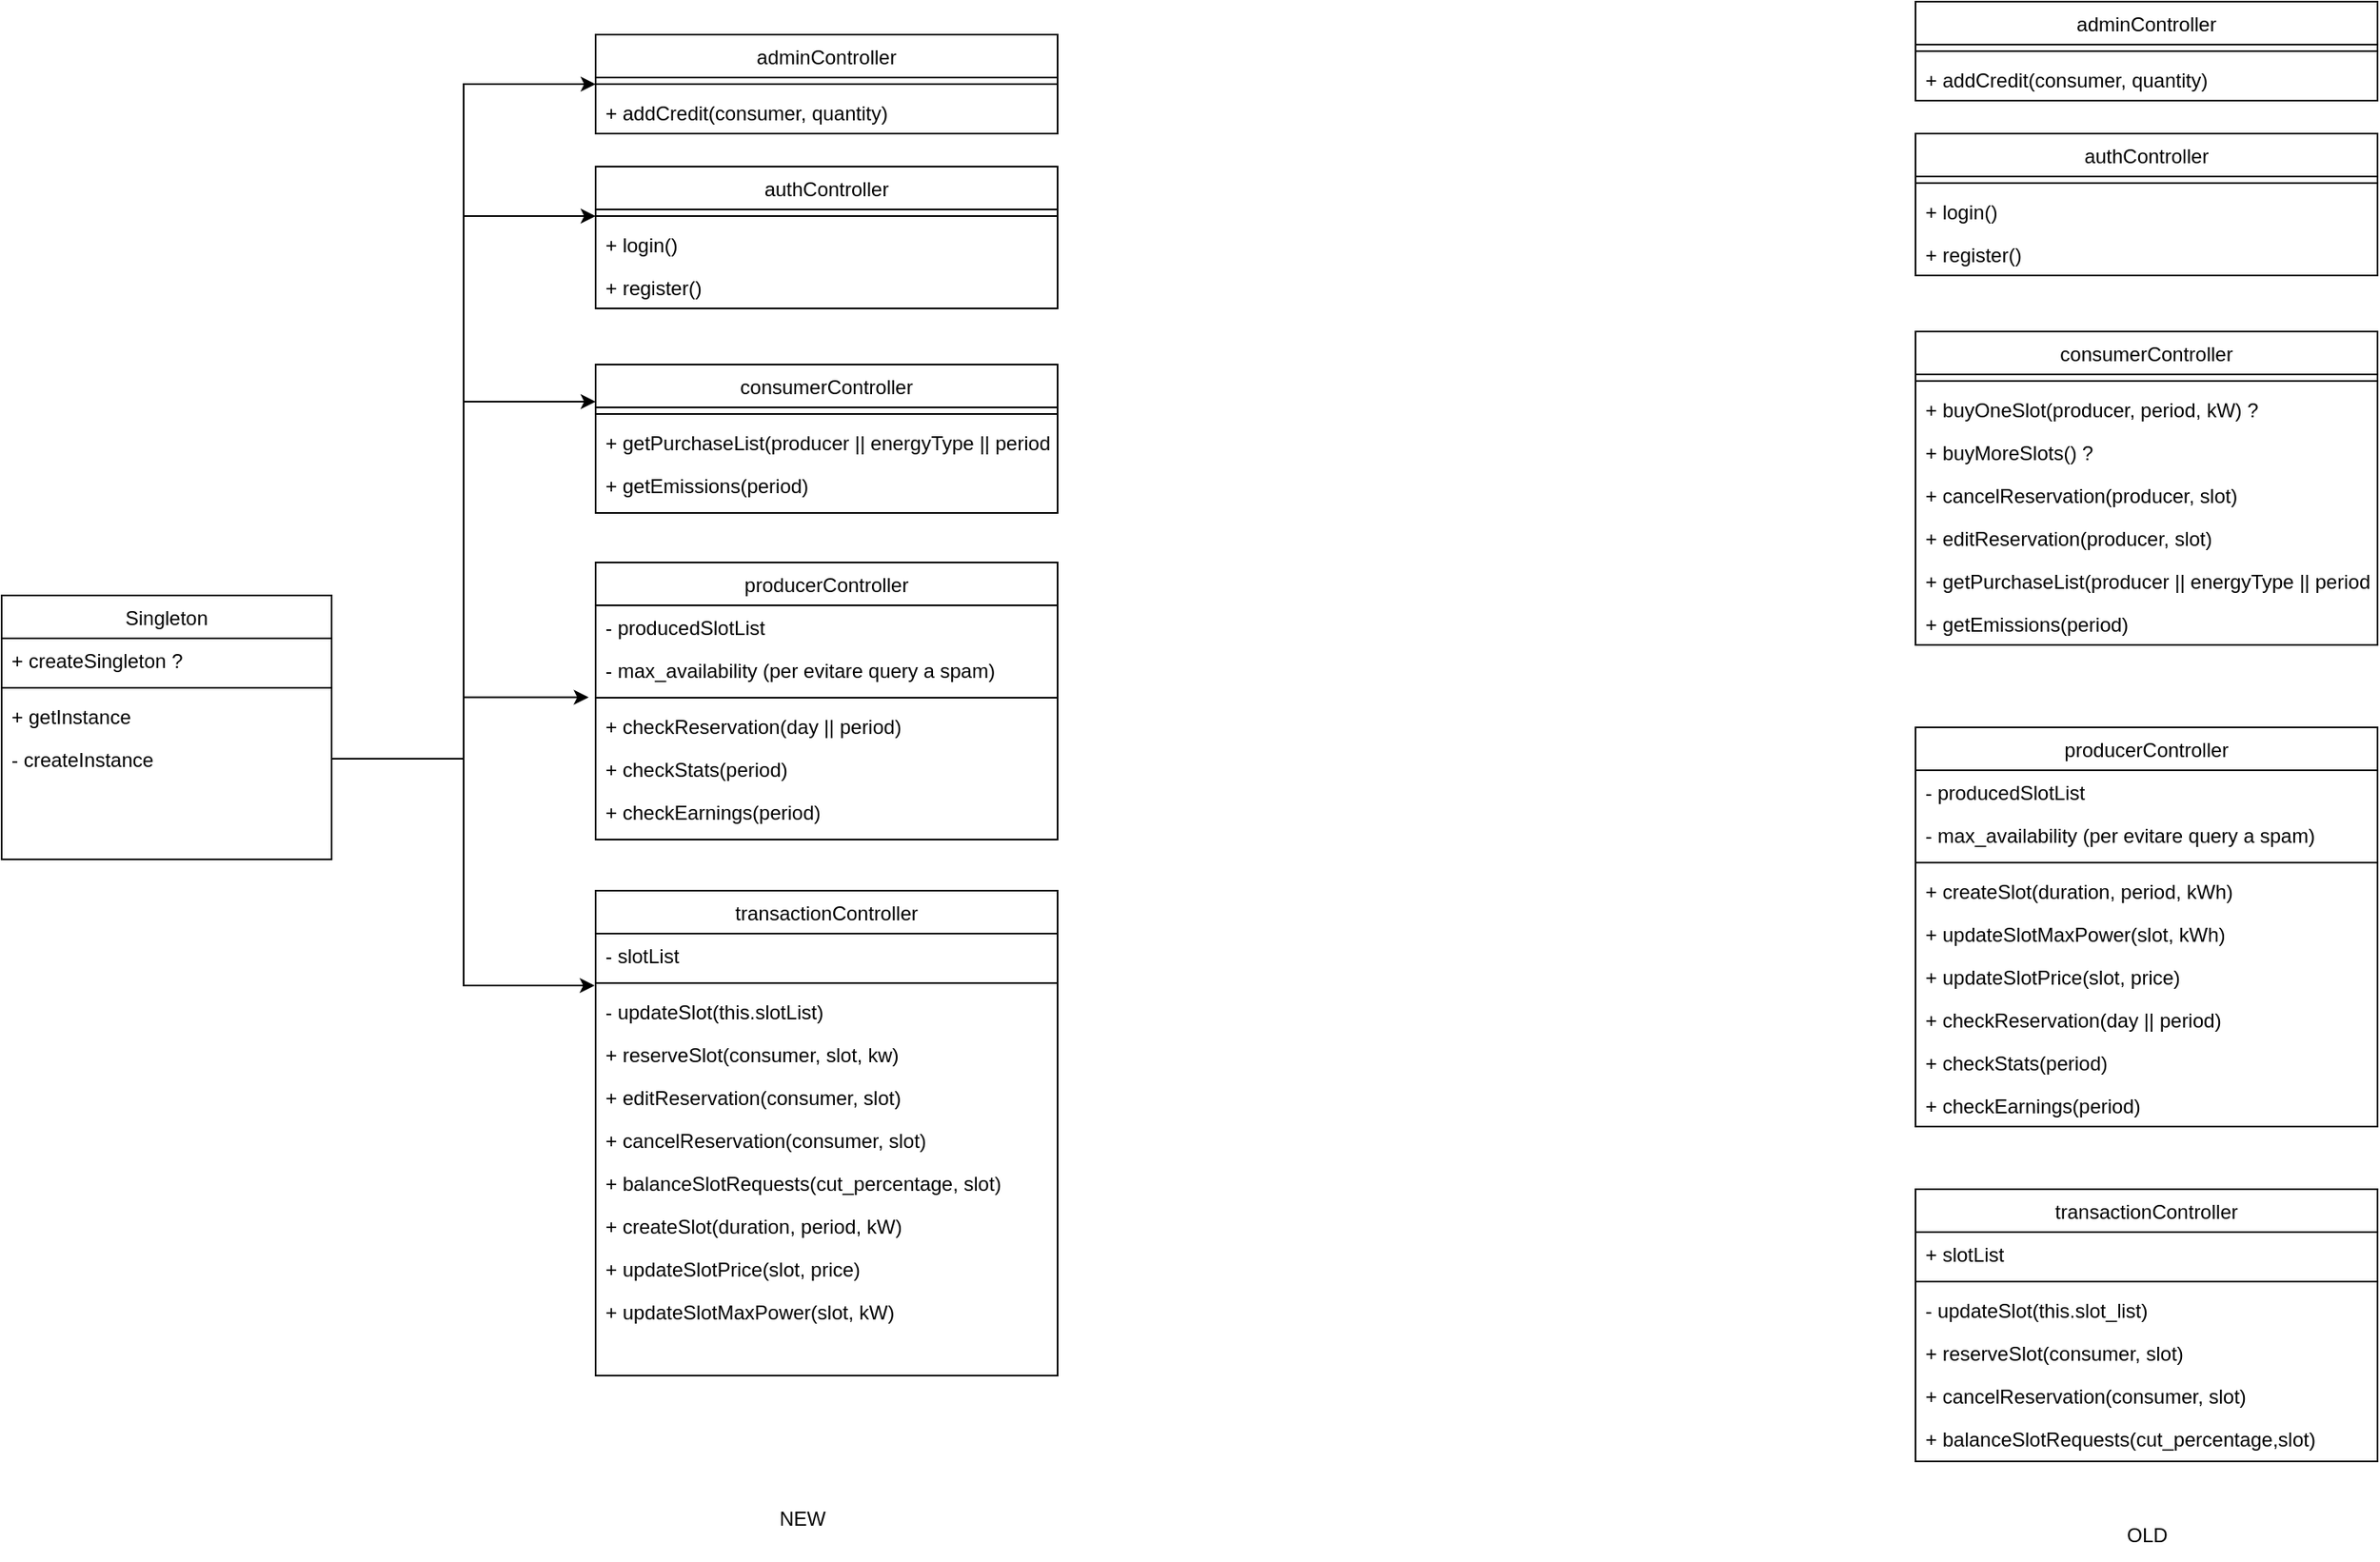 <mxfile version="20.0.4" type="github">
  <diagram id="C5RBs43oDa-KdzZeNtuy" name="Page-1">
    <mxGraphModel dx="2374" dy="1149" grid="1" gridSize="10" guides="1" tooltips="1" connect="1" arrows="1" fold="1" page="1" pageScale="1" pageWidth="827" pageHeight="1169" math="0" shadow="0">
      <root>
        <mxCell id="WIyWlLk6GJQsqaUBKTNV-0" />
        <mxCell id="WIyWlLk6GJQsqaUBKTNV-1" parent="WIyWlLk6GJQsqaUBKTNV-0" />
        <mxCell id="Fg395Hf49NnWrPqVoGqD-0" value="Singleton" style="swimlane;fontStyle=0;align=center;verticalAlign=top;childLayout=stackLayout;horizontal=1;startSize=26;horizontalStack=0;resizeParent=1;resizeLast=0;collapsible=1;marginBottom=0;rounded=0;shadow=0;strokeWidth=1;" vertex="1" parent="WIyWlLk6GJQsqaUBKTNV-1">
          <mxGeometry x="40" y="380" width="200" height="160" as="geometry">
            <mxRectangle x="130" y="380" width="160" height="26" as="alternateBounds" />
          </mxGeometry>
        </mxCell>
        <mxCell id="Fg395Hf49NnWrPqVoGqD-2" value="+ createSingleton ?" style="text;align=left;verticalAlign=top;spacingLeft=4;spacingRight=4;overflow=hidden;rotatable=0;points=[[0,0.5],[1,0.5]];portConstraint=eastwest;rounded=0;shadow=0;html=0;" vertex="1" parent="Fg395Hf49NnWrPqVoGqD-0">
          <mxGeometry y="26" width="200" height="26" as="geometry" />
        </mxCell>
        <mxCell id="Fg395Hf49NnWrPqVoGqD-3" value="" style="line;html=1;strokeWidth=1;align=left;verticalAlign=middle;spacingTop=-1;spacingLeft=3;spacingRight=3;rotatable=0;labelPosition=right;points=[];portConstraint=eastwest;" vertex="1" parent="Fg395Hf49NnWrPqVoGqD-0">
          <mxGeometry y="52" width="200" height="8" as="geometry" />
        </mxCell>
        <mxCell id="Fg395Hf49NnWrPqVoGqD-5" value="+ getInstance" style="text;align=left;verticalAlign=top;spacingLeft=4;spacingRight=4;overflow=hidden;rotatable=0;points=[[0,0.5],[1,0.5]];portConstraint=eastwest;" vertex="1" parent="Fg395Hf49NnWrPqVoGqD-0">
          <mxGeometry y="60" width="200" height="26" as="geometry" />
        </mxCell>
        <mxCell id="Fg395Hf49NnWrPqVoGqD-41" value="- createInstance" style="text;align=left;verticalAlign=top;spacingLeft=4;spacingRight=4;overflow=hidden;rotatable=0;points=[[0,0.5],[1,0.5]];portConstraint=eastwest;" vertex="1" parent="Fg395Hf49NnWrPqVoGqD-0">
          <mxGeometry y="86" width="200" height="26" as="geometry" />
        </mxCell>
        <mxCell id="Fg395Hf49NnWrPqVoGqD-6" value="authController" style="swimlane;fontStyle=0;align=center;verticalAlign=top;childLayout=stackLayout;horizontal=1;startSize=26;horizontalStack=0;resizeParent=1;resizeLast=0;collapsible=1;marginBottom=0;rounded=0;shadow=0;strokeWidth=1;" vertex="1" parent="WIyWlLk6GJQsqaUBKTNV-1">
          <mxGeometry x="1200" y="100" width="280" height="86" as="geometry">
            <mxRectangle x="130" y="380" width="160" height="26" as="alternateBounds" />
          </mxGeometry>
        </mxCell>
        <mxCell id="Fg395Hf49NnWrPqVoGqD-9" value="" style="line;html=1;strokeWidth=1;align=left;verticalAlign=middle;spacingTop=-1;spacingLeft=3;spacingRight=3;rotatable=0;labelPosition=right;points=[];portConstraint=eastwest;" vertex="1" parent="Fg395Hf49NnWrPqVoGqD-6">
          <mxGeometry y="26" width="280" height="8" as="geometry" />
        </mxCell>
        <mxCell id="Fg395Hf49NnWrPqVoGqD-11" value="+ login()" style="text;align=left;verticalAlign=top;spacingLeft=4;spacingRight=4;overflow=hidden;rotatable=0;points=[[0,0.5],[1,0.5]];portConstraint=eastwest;" vertex="1" parent="Fg395Hf49NnWrPqVoGqD-6">
          <mxGeometry y="34" width="280" height="26" as="geometry" />
        </mxCell>
        <mxCell id="Fg395Hf49NnWrPqVoGqD-42" value="+ register()" style="text;align=left;verticalAlign=top;spacingLeft=4;spacingRight=4;overflow=hidden;rotatable=0;points=[[0,0.5],[1,0.5]];portConstraint=eastwest;" vertex="1" parent="Fg395Hf49NnWrPqVoGqD-6">
          <mxGeometry y="60" width="280" height="26" as="geometry" />
        </mxCell>
        <mxCell id="Fg395Hf49NnWrPqVoGqD-12" value="adminController" style="swimlane;fontStyle=0;align=center;verticalAlign=top;childLayout=stackLayout;horizontal=1;startSize=26;horizontalStack=0;resizeParent=1;resizeLast=0;collapsible=1;marginBottom=0;rounded=0;shadow=0;strokeWidth=1;" vertex="1" parent="WIyWlLk6GJQsqaUBKTNV-1">
          <mxGeometry x="1200" y="20" width="280" height="60" as="geometry">
            <mxRectangle x="130" y="380" width="160" height="26" as="alternateBounds" />
          </mxGeometry>
        </mxCell>
        <mxCell id="Fg395Hf49NnWrPqVoGqD-15" value="" style="line;html=1;strokeWidth=1;align=left;verticalAlign=middle;spacingTop=-1;spacingLeft=3;spacingRight=3;rotatable=0;labelPosition=right;points=[];portConstraint=eastwest;" vertex="1" parent="Fg395Hf49NnWrPqVoGqD-12">
          <mxGeometry y="26" width="280" height="8" as="geometry" />
        </mxCell>
        <mxCell id="Fg395Hf49NnWrPqVoGqD-17" value="+ addCredit(consumer, quantity)" style="text;align=left;verticalAlign=top;spacingLeft=4;spacingRight=4;overflow=hidden;rotatable=0;points=[[0,0.5],[1,0.5]];portConstraint=eastwest;" vertex="1" parent="Fg395Hf49NnWrPqVoGqD-12">
          <mxGeometry y="34" width="280" height="26" as="geometry" />
        </mxCell>
        <mxCell id="Fg395Hf49NnWrPqVoGqD-18" value="consumerController" style="swimlane;fontStyle=0;align=center;verticalAlign=top;childLayout=stackLayout;horizontal=1;startSize=26;horizontalStack=0;resizeParent=1;resizeLast=0;collapsible=1;marginBottom=0;rounded=0;shadow=0;strokeWidth=1;" vertex="1" parent="WIyWlLk6GJQsqaUBKTNV-1">
          <mxGeometry x="1200" y="220" width="280" height="190" as="geometry">
            <mxRectangle x="130" y="380" width="160" height="26" as="alternateBounds" />
          </mxGeometry>
        </mxCell>
        <mxCell id="Fg395Hf49NnWrPqVoGqD-21" value="" style="line;html=1;strokeWidth=1;align=left;verticalAlign=middle;spacingTop=-1;spacingLeft=3;spacingRight=3;rotatable=0;labelPosition=right;points=[];portConstraint=eastwest;" vertex="1" parent="Fg395Hf49NnWrPqVoGqD-18">
          <mxGeometry y="26" width="280" height="8" as="geometry" />
        </mxCell>
        <mxCell id="Fg395Hf49NnWrPqVoGqD-53" value="+ buyOneSlot(producer, period, kW) ?" style="text;align=left;verticalAlign=top;spacingLeft=4;spacingRight=4;overflow=hidden;rotatable=0;points=[[0,0.5],[1,0.5]];portConstraint=eastwest;" vertex="1" parent="Fg395Hf49NnWrPqVoGqD-18">
          <mxGeometry y="34" width="280" height="26" as="geometry" />
        </mxCell>
        <mxCell id="Fg395Hf49NnWrPqVoGqD-54" value="+ buyMoreSlots() ?" style="text;align=left;verticalAlign=top;spacingLeft=4;spacingRight=4;overflow=hidden;rotatable=0;points=[[0,0.5],[1,0.5]];portConstraint=eastwest;" vertex="1" parent="Fg395Hf49NnWrPqVoGqD-18">
          <mxGeometry y="60" width="280" height="26" as="geometry" />
        </mxCell>
        <mxCell id="Fg395Hf49NnWrPqVoGqD-55" value="+ cancelReservation(producer, slot)" style="text;align=left;verticalAlign=top;spacingLeft=4;spacingRight=4;overflow=hidden;rotatable=0;points=[[0,0.5],[1,0.5]];portConstraint=eastwest;" vertex="1" parent="Fg395Hf49NnWrPqVoGqD-18">
          <mxGeometry y="86" width="280" height="26" as="geometry" />
        </mxCell>
        <mxCell id="Fg395Hf49NnWrPqVoGqD-68" value="+ editReservation(producer, slot)" style="text;align=left;verticalAlign=top;spacingLeft=4;spacingRight=4;overflow=hidden;rotatable=0;points=[[0,0.5],[1,0.5]];portConstraint=eastwest;" vertex="1" parent="Fg395Hf49NnWrPqVoGqD-18">
          <mxGeometry y="112" width="280" height="26" as="geometry" />
        </mxCell>
        <mxCell id="Fg395Hf49NnWrPqVoGqD-72" value="+ getPurchaseList(producer || energyType || period)" style="text;align=left;verticalAlign=top;spacingLeft=4;spacingRight=4;overflow=hidden;rotatable=0;points=[[0,0.5],[1,0.5]];portConstraint=eastwest;" vertex="1" parent="Fg395Hf49NnWrPqVoGqD-18">
          <mxGeometry y="138" width="280" height="26" as="geometry" />
        </mxCell>
        <mxCell id="Fg395Hf49NnWrPqVoGqD-73" value="+ getEmissions(period)" style="text;align=left;verticalAlign=top;spacingLeft=4;spacingRight=4;overflow=hidden;rotatable=0;points=[[0,0.5],[1,0.5]];portConstraint=eastwest;" vertex="1" parent="Fg395Hf49NnWrPqVoGqD-18">
          <mxGeometry y="164" width="280" height="26" as="geometry" />
        </mxCell>
        <mxCell id="Fg395Hf49NnWrPqVoGqD-30" value="transactionController" style="swimlane;fontStyle=0;align=center;verticalAlign=top;childLayout=stackLayout;horizontal=1;startSize=26;horizontalStack=0;resizeParent=1;resizeLast=0;collapsible=1;marginBottom=0;rounded=0;shadow=0;strokeWidth=1;" vertex="1" parent="WIyWlLk6GJQsqaUBKTNV-1">
          <mxGeometry x="1200" y="740" width="280" height="165" as="geometry">
            <mxRectangle x="130" y="380" width="160" height="26" as="alternateBounds" />
          </mxGeometry>
        </mxCell>
        <mxCell id="Fg395Hf49NnWrPqVoGqD-57" value="+ slotList" style="text;align=left;verticalAlign=top;spacingLeft=4;spacingRight=4;overflow=hidden;rotatable=0;points=[[0,0.5],[1,0.5]];portConstraint=eastwest;" vertex="1" parent="Fg395Hf49NnWrPqVoGqD-30">
          <mxGeometry y="26" width="280" height="26" as="geometry" />
        </mxCell>
        <mxCell id="Fg395Hf49NnWrPqVoGqD-33" value="" style="line;html=1;strokeWidth=1;align=left;verticalAlign=middle;spacingTop=-1;spacingLeft=3;spacingRight=3;rotatable=0;labelPosition=right;points=[];portConstraint=eastwest;" vertex="1" parent="Fg395Hf49NnWrPqVoGqD-30">
          <mxGeometry y="52" width="280" height="8" as="geometry" />
        </mxCell>
        <mxCell id="Fg395Hf49NnWrPqVoGqD-58" value="- updateSlot(this.slot_list)" style="text;align=left;verticalAlign=top;spacingLeft=4;spacingRight=4;overflow=hidden;rotatable=0;points=[[0,0.5],[1,0.5]];portConstraint=eastwest;" vertex="1" parent="Fg395Hf49NnWrPqVoGqD-30">
          <mxGeometry y="60" width="280" height="26" as="geometry" />
        </mxCell>
        <mxCell id="Fg395Hf49NnWrPqVoGqD-35" value="+ reserveSlot(consumer, slot)" style="text;align=left;verticalAlign=top;spacingLeft=4;spacingRight=4;overflow=hidden;rotatable=0;points=[[0,0.5],[1,0.5]];portConstraint=eastwest;" vertex="1" parent="Fg395Hf49NnWrPqVoGqD-30">
          <mxGeometry y="86" width="280" height="26" as="geometry" />
        </mxCell>
        <mxCell id="Fg395Hf49NnWrPqVoGqD-59" value="+ cancelReservation(consumer, slot)" style="text;align=left;verticalAlign=top;spacingLeft=4;spacingRight=4;overflow=hidden;rotatable=0;points=[[0,0.5],[1,0.5]];portConstraint=eastwest;" vertex="1" parent="Fg395Hf49NnWrPqVoGqD-30">
          <mxGeometry y="112" width="280" height="26" as="geometry" />
        </mxCell>
        <mxCell id="Fg395Hf49NnWrPqVoGqD-60" value="+ balanceSlotRequests(cut_percentage,slot)" style="text;align=left;verticalAlign=top;spacingLeft=4;spacingRight=4;overflow=hidden;rotatable=0;points=[[0,0.5],[1,0.5]];portConstraint=eastwest;" vertex="1" parent="Fg395Hf49NnWrPqVoGqD-30">
          <mxGeometry y="138" width="280" height="26" as="geometry" />
        </mxCell>
        <mxCell id="Fg395Hf49NnWrPqVoGqD-46" value="producerController" style="swimlane;fontStyle=0;align=center;verticalAlign=top;childLayout=stackLayout;horizontal=1;startSize=26;horizontalStack=0;resizeParent=1;resizeLast=0;collapsible=1;marginBottom=0;rounded=0;shadow=0;strokeWidth=1;" vertex="1" parent="WIyWlLk6GJQsqaUBKTNV-1">
          <mxGeometry x="1200" y="460" width="280" height="242" as="geometry">
            <mxRectangle x="130" y="380" width="160" height="26" as="alternateBounds" />
          </mxGeometry>
        </mxCell>
        <mxCell id="Fg395Hf49NnWrPqVoGqD-47" value="- producedSlotList" style="text;align=left;verticalAlign=top;spacingLeft=4;spacingRight=4;overflow=hidden;rotatable=0;points=[[0,0.5],[1,0.5]];portConstraint=eastwest;rounded=0;shadow=0;html=0;" vertex="1" parent="Fg395Hf49NnWrPqVoGqD-46">
          <mxGeometry y="26" width="280" height="26" as="geometry" />
        </mxCell>
        <mxCell id="Fg395Hf49NnWrPqVoGqD-52" value="- max_availability (per evitare query a spam)" style="text;align=left;verticalAlign=top;spacingLeft=4;spacingRight=4;overflow=hidden;rotatable=0;points=[[0,0.5],[1,0.5]];portConstraint=eastwest;rounded=0;shadow=0;html=0;" vertex="1" parent="Fg395Hf49NnWrPqVoGqD-46">
          <mxGeometry y="52" width="280" height="26" as="geometry" />
        </mxCell>
        <mxCell id="Fg395Hf49NnWrPqVoGqD-48" value="" style="line;html=1;strokeWidth=1;align=left;verticalAlign=middle;spacingTop=-1;spacingLeft=3;spacingRight=3;rotatable=0;labelPosition=right;points=[];portConstraint=eastwest;" vertex="1" parent="Fg395Hf49NnWrPqVoGqD-46">
          <mxGeometry y="78" width="280" height="8" as="geometry" />
        </mxCell>
        <mxCell id="Fg395Hf49NnWrPqVoGqD-49" value="+ createSlot(duration, period, kWh)" style="text;align=left;verticalAlign=top;spacingLeft=4;spacingRight=4;overflow=hidden;rotatable=0;points=[[0,0.5],[1,0.5]];portConstraint=eastwest;" vertex="1" parent="Fg395Hf49NnWrPqVoGqD-46">
          <mxGeometry y="86" width="280" height="26" as="geometry" />
        </mxCell>
        <mxCell id="Fg395Hf49NnWrPqVoGqD-65" value="+ updateSlotMaxPower(slot, kWh)" style="text;align=left;verticalAlign=top;spacingLeft=4;spacingRight=4;overflow=hidden;rotatable=0;points=[[0,0.5],[1,0.5]];portConstraint=eastwest;" vertex="1" parent="Fg395Hf49NnWrPqVoGqD-46">
          <mxGeometry y="112" width="280" height="26" as="geometry" />
        </mxCell>
        <mxCell id="Fg395Hf49NnWrPqVoGqD-64" value="+ updateSlotPrice(slot, price)" style="text;align=left;verticalAlign=top;spacingLeft=4;spacingRight=4;overflow=hidden;rotatable=0;points=[[0,0.5],[1,0.5]];portConstraint=eastwest;" vertex="1" parent="Fg395Hf49NnWrPqVoGqD-46">
          <mxGeometry y="138" width="280" height="26" as="geometry" />
        </mxCell>
        <mxCell id="Fg395Hf49NnWrPqVoGqD-70" value="+ checkReservation(day || period)" style="text;align=left;verticalAlign=top;spacingLeft=4;spacingRight=4;overflow=hidden;rotatable=0;points=[[0,0.5],[1,0.5]];portConstraint=eastwest;" vertex="1" parent="Fg395Hf49NnWrPqVoGqD-46">
          <mxGeometry y="164" width="280" height="26" as="geometry" />
        </mxCell>
        <mxCell id="Fg395Hf49NnWrPqVoGqD-75" value="+ checkStats(period)" style="text;align=left;verticalAlign=top;spacingLeft=4;spacingRight=4;overflow=hidden;rotatable=0;points=[[0,0.5],[1,0.5]];portConstraint=eastwest;" vertex="1" parent="Fg395Hf49NnWrPqVoGqD-46">
          <mxGeometry y="190" width="280" height="26" as="geometry" />
        </mxCell>
        <mxCell id="Fg395Hf49NnWrPqVoGqD-74" value="+ checkEarnings(period)" style="text;align=left;verticalAlign=top;spacingLeft=4;spacingRight=4;overflow=hidden;rotatable=0;points=[[0,0.5],[1,0.5]];portConstraint=eastwest;" vertex="1" parent="Fg395Hf49NnWrPqVoGqD-46">
          <mxGeometry y="216" width="280" height="26" as="geometry" />
        </mxCell>
        <mxCell id="Fg395Hf49NnWrPqVoGqD-81" value="authController" style="swimlane;fontStyle=0;align=center;verticalAlign=top;childLayout=stackLayout;horizontal=1;startSize=26;horizontalStack=0;resizeParent=1;resizeLast=0;collapsible=1;marginBottom=0;rounded=0;shadow=0;strokeWidth=1;" vertex="1" parent="WIyWlLk6GJQsqaUBKTNV-1">
          <mxGeometry x="400" y="120" width="280" height="86" as="geometry">
            <mxRectangle x="130" y="380" width="160" height="26" as="alternateBounds" />
          </mxGeometry>
        </mxCell>
        <mxCell id="Fg395Hf49NnWrPqVoGqD-82" value="" style="line;html=1;strokeWidth=1;align=left;verticalAlign=middle;spacingTop=-1;spacingLeft=3;spacingRight=3;rotatable=0;labelPosition=right;points=[];portConstraint=eastwest;" vertex="1" parent="Fg395Hf49NnWrPqVoGqD-81">
          <mxGeometry y="26" width="280" height="8" as="geometry" />
        </mxCell>
        <mxCell id="Fg395Hf49NnWrPqVoGqD-83" value="+ login()" style="text;align=left;verticalAlign=top;spacingLeft=4;spacingRight=4;overflow=hidden;rotatable=0;points=[[0,0.5],[1,0.5]];portConstraint=eastwest;" vertex="1" parent="Fg395Hf49NnWrPqVoGqD-81">
          <mxGeometry y="34" width="280" height="26" as="geometry" />
        </mxCell>
        <mxCell id="Fg395Hf49NnWrPqVoGqD-84" value="+ register()" style="text;align=left;verticalAlign=top;spacingLeft=4;spacingRight=4;overflow=hidden;rotatable=0;points=[[0,0.5],[1,0.5]];portConstraint=eastwest;" vertex="1" parent="Fg395Hf49NnWrPqVoGqD-81">
          <mxGeometry y="60" width="280" height="26" as="geometry" />
        </mxCell>
        <mxCell id="Fg395Hf49NnWrPqVoGqD-85" value="adminController" style="swimlane;fontStyle=0;align=center;verticalAlign=top;childLayout=stackLayout;horizontal=1;startSize=26;horizontalStack=0;resizeParent=1;resizeLast=0;collapsible=1;marginBottom=0;rounded=0;shadow=0;strokeWidth=1;" vertex="1" parent="WIyWlLk6GJQsqaUBKTNV-1">
          <mxGeometry x="400" y="40" width="280" height="60" as="geometry">
            <mxRectangle x="130" y="380" width="160" height="26" as="alternateBounds" />
          </mxGeometry>
        </mxCell>
        <mxCell id="Fg395Hf49NnWrPqVoGqD-86" value="" style="line;html=1;strokeWidth=1;align=left;verticalAlign=middle;spacingTop=-1;spacingLeft=3;spacingRight=3;rotatable=0;labelPosition=right;points=[];portConstraint=eastwest;" vertex="1" parent="Fg395Hf49NnWrPqVoGqD-85">
          <mxGeometry y="26" width="280" height="8" as="geometry" />
        </mxCell>
        <mxCell id="Fg395Hf49NnWrPqVoGqD-87" value="+ addCredit(consumer, quantity)" style="text;align=left;verticalAlign=top;spacingLeft=4;spacingRight=4;overflow=hidden;rotatable=0;points=[[0,0.5],[1,0.5]];portConstraint=eastwest;" vertex="1" parent="Fg395Hf49NnWrPqVoGqD-85">
          <mxGeometry y="34" width="280" height="26" as="geometry" />
        </mxCell>
        <mxCell id="Fg395Hf49NnWrPqVoGqD-88" value="consumerController" style="swimlane;fontStyle=0;align=center;verticalAlign=top;childLayout=stackLayout;horizontal=1;startSize=26;horizontalStack=0;resizeParent=1;resizeLast=0;collapsible=1;marginBottom=0;rounded=0;shadow=0;strokeWidth=1;" vertex="1" parent="WIyWlLk6GJQsqaUBKTNV-1">
          <mxGeometry x="400" y="240" width="280" height="90" as="geometry">
            <mxRectangle x="130" y="380" width="160" height="26" as="alternateBounds" />
          </mxGeometry>
        </mxCell>
        <mxCell id="Fg395Hf49NnWrPqVoGqD-89" value="" style="line;html=1;strokeWidth=1;align=left;verticalAlign=middle;spacingTop=-1;spacingLeft=3;spacingRight=3;rotatable=0;labelPosition=right;points=[];portConstraint=eastwest;" vertex="1" parent="Fg395Hf49NnWrPqVoGqD-88">
          <mxGeometry y="26" width="280" height="8" as="geometry" />
        </mxCell>
        <mxCell id="Fg395Hf49NnWrPqVoGqD-94" value="+ getPurchaseList(producer || energyType || period)" style="text;align=left;verticalAlign=top;spacingLeft=4;spacingRight=4;overflow=hidden;rotatable=0;points=[[0,0.5],[1,0.5]];portConstraint=eastwest;" vertex="1" parent="Fg395Hf49NnWrPqVoGqD-88">
          <mxGeometry y="34" width="280" height="26" as="geometry" />
        </mxCell>
        <mxCell id="Fg395Hf49NnWrPqVoGqD-95" value="+ getEmissions(period)" style="text;align=left;verticalAlign=top;spacingLeft=4;spacingRight=4;overflow=hidden;rotatable=0;points=[[0,0.5],[1,0.5]];portConstraint=eastwest;" vertex="1" parent="Fg395Hf49NnWrPqVoGqD-88">
          <mxGeometry y="60" width="280" height="26" as="geometry" />
        </mxCell>
        <mxCell id="Fg395Hf49NnWrPqVoGqD-96" value="transactionController" style="swimlane;fontStyle=0;align=center;verticalAlign=top;childLayout=stackLayout;horizontal=1;startSize=26;horizontalStack=0;resizeParent=1;resizeLast=0;collapsible=1;marginBottom=0;rounded=0;shadow=0;strokeWidth=1;" vertex="1" parent="WIyWlLk6GJQsqaUBKTNV-1">
          <mxGeometry x="400" y="559" width="280" height="294" as="geometry">
            <mxRectangle x="130" y="380" width="160" height="26" as="alternateBounds" />
          </mxGeometry>
        </mxCell>
        <mxCell id="Fg395Hf49NnWrPqVoGqD-97" value="- slotList" style="text;align=left;verticalAlign=top;spacingLeft=4;spacingRight=4;overflow=hidden;rotatable=0;points=[[0,0.5],[1,0.5]];portConstraint=eastwest;" vertex="1" parent="Fg395Hf49NnWrPqVoGqD-96">
          <mxGeometry y="26" width="280" height="26" as="geometry" />
        </mxCell>
        <mxCell id="Fg395Hf49NnWrPqVoGqD-98" value="" style="line;html=1;strokeWidth=1;align=left;verticalAlign=middle;spacingTop=-1;spacingLeft=3;spacingRight=3;rotatable=0;labelPosition=right;points=[];portConstraint=eastwest;" vertex="1" parent="Fg395Hf49NnWrPqVoGqD-96">
          <mxGeometry y="52" width="280" height="8" as="geometry" />
        </mxCell>
        <mxCell id="Fg395Hf49NnWrPqVoGqD-99" value="- updateSlot(this.slotList)" style="text;align=left;verticalAlign=top;spacingLeft=4;spacingRight=4;overflow=hidden;rotatable=0;points=[[0,0.5],[1,0.5]];portConstraint=eastwest;" vertex="1" parent="Fg395Hf49NnWrPqVoGqD-96">
          <mxGeometry y="60" width="280" height="26" as="geometry" />
        </mxCell>
        <mxCell id="Fg395Hf49NnWrPqVoGqD-100" value="+ reserveSlot(consumer, slot, kw)" style="text;align=left;verticalAlign=top;spacingLeft=4;spacingRight=4;overflow=hidden;rotatable=0;points=[[0,0.5],[1,0.5]];portConstraint=eastwest;" vertex="1" parent="Fg395Hf49NnWrPqVoGqD-96">
          <mxGeometry y="86" width="280" height="26" as="geometry" />
        </mxCell>
        <mxCell id="Fg395Hf49NnWrPqVoGqD-93" value="+ editReservation(consumer, slot)" style="text;align=left;verticalAlign=top;spacingLeft=4;spacingRight=4;overflow=hidden;rotatable=0;points=[[0,0.5],[1,0.5]];portConstraint=eastwest;" vertex="1" parent="Fg395Hf49NnWrPqVoGqD-96">
          <mxGeometry y="112" width="280" height="26" as="geometry" />
        </mxCell>
        <mxCell id="Fg395Hf49NnWrPqVoGqD-92" value="+ cancelReservation(consumer, slot)" style="text;align=left;verticalAlign=top;spacingLeft=4;spacingRight=4;overflow=hidden;rotatable=0;points=[[0,0.5],[1,0.5]];portConstraint=eastwest;" vertex="1" parent="Fg395Hf49NnWrPqVoGqD-96">
          <mxGeometry y="138" width="280" height="26" as="geometry" />
        </mxCell>
        <mxCell id="Fg395Hf49NnWrPqVoGqD-102" value="+ balanceSlotRequests(cut_percentage, slot)" style="text;align=left;verticalAlign=top;spacingLeft=4;spacingRight=4;overflow=hidden;rotatable=0;points=[[0,0.5],[1,0.5]];portConstraint=eastwest;" vertex="1" parent="Fg395Hf49NnWrPqVoGqD-96">
          <mxGeometry y="164" width="280" height="26" as="geometry" />
        </mxCell>
        <mxCell id="Fg395Hf49NnWrPqVoGqD-107" value="+ createSlot(duration, period, kW)" style="text;align=left;verticalAlign=top;spacingLeft=4;spacingRight=4;overflow=hidden;rotatable=0;points=[[0,0.5],[1,0.5]];portConstraint=eastwest;" vertex="1" parent="Fg395Hf49NnWrPqVoGqD-96">
          <mxGeometry y="190" width="280" height="26" as="geometry" />
        </mxCell>
        <mxCell id="Fg395Hf49NnWrPqVoGqD-109" value="+ updateSlotPrice(slot, price)" style="text;align=left;verticalAlign=top;spacingLeft=4;spacingRight=4;overflow=hidden;rotatable=0;points=[[0,0.5],[1,0.5]];portConstraint=eastwest;" vertex="1" parent="Fg395Hf49NnWrPqVoGqD-96">
          <mxGeometry y="216" width="280" height="26" as="geometry" />
        </mxCell>
        <mxCell id="Fg395Hf49NnWrPqVoGqD-108" value="+ updateSlotMaxPower(slot, kW)" style="text;align=left;verticalAlign=top;spacingLeft=4;spacingRight=4;overflow=hidden;rotatable=0;points=[[0,0.5],[1,0.5]];portConstraint=eastwest;" vertex="1" parent="Fg395Hf49NnWrPqVoGqD-96">
          <mxGeometry y="242" width="280" height="26" as="geometry" />
        </mxCell>
        <mxCell id="Fg395Hf49NnWrPqVoGqD-103" value="producerController" style="swimlane;fontStyle=0;align=center;verticalAlign=top;childLayout=stackLayout;horizontal=1;startSize=26;horizontalStack=0;resizeParent=1;resizeLast=0;collapsible=1;marginBottom=0;rounded=0;shadow=0;strokeWidth=1;" vertex="1" parent="WIyWlLk6GJQsqaUBKTNV-1">
          <mxGeometry x="400" y="360" width="280" height="168" as="geometry">
            <mxRectangle x="130" y="380" width="160" height="26" as="alternateBounds" />
          </mxGeometry>
        </mxCell>
        <mxCell id="Fg395Hf49NnWrPqVoGqD-104" value="- producedSlotList" style="text;align=left;verticalAlign=top;spacingLeft=4;spacingRight=4;overflow=hidden;rotatable=0;points=[[0,0.5],[1,0.5]];portConstraint=eastwest;rounded=0;shadow=0;html=0;" vertex="1" parent="Fg395Hf49NnWrPqVoGqD-103">
          <mxGeometry y="26" width="280" height="26" as="geometry" />
        </mxCell>
        <mxCell id="Fg395Hf49NnWrPqVoGqD-105" value="- max_availability (per evitare query a spam)" style="text;align=left;verticalAlign=top;spacingLeft=4;spacingRight=4;overflow=hidden;rotatable=0;points=[[0,0.5],[1,0.5]];portConstraint=eastwest;rounded=0;shadow=0;html=0;" vertex="1" parent="Fg395Hf49NnWrPqVoGqD-103">
          <mxGeometry y="52" width="280" height="26" as="geometry" />
        </mxCell>
        <mxCell id="Fg395Hf49NnWrPqVoGqD-106" value="" style="line;html=1;strokeWidth=1;align=left;verticalAlign=middle;spacingTop=-1;spacingLeft=3;spacingRight=3;rotatable=0;labelPosition=right;points=[];portConstraint=eastwest;" vertex="1" parent="Fg395Hf49NnWrPqVoGqD-103">
          <mxGeometry y="78" width="280" height="8" as="geometry" />
        </mxCell>
        <mxCell id="Fg395Hf49NnWrPqVoGqD-110" value="+ checkReservation(day || period)" style="text;align=left;verticalAlign=top;spacingLeft=4;spacingRight=4;overflow=hidden;rotatable=0;points=[[0,0.5],[1,0.5]];portConstraint=eastwest;" vertex="1" parent="Fg395Hf49NnWrPqVoGqD-103">
          <mxGeometry y="86" width="280" height="26" as="geometry" />
        </mxCell>
        <mxCell id="Fg395Hf49NnWrPqVoGqD-111" value="+ checkStats(period)" style="text;align=left;verticalAlign=top;spacingLeft=4;spacingRight=4;overflow=hidden;rotatable=0;points=[[0,0.5],[1,0.5]];portConstraint=eastwest;" vertex="1" parent="Fg395Hf49NnWrPqVoGqD-103">
          <mxGeometry y="112" width="280" height="26" as="geometry" />
        </mxCell>
        <mxCell id="Fg395Hf49NnWrPqVoGqD-112" value="+ checkEarnings(period)" style="text;align=left;verticalAlign=top;spacingLeft=4;spacingRight=4;overflow=hidden;rotatable=0;points=[[0,0.5],[1,0.5]];portConstraint=eastwest;" vertex="1" parent="Fg395Hf49NnWrPqVoGqD-103">
          <mxGeometry y="138" width="280" height="26" as="geometry" />
        </mxCell>
        <mxCell id="Fg395Hf49NnWrPqVoGqD-113" style="edgeStyle=orthogonalEdgeStyle;rounded=0;orthogonalLoop=1;jettySize=auto;html=1;exitX=1;exitY=0.5;exitDx=0;exitDy=0;entryX=0;entryY=0.5;entryDx=0;entryDy=0;" edge="1" parent="WIyWlLk6GJQsqaUBKTNV-1" source="Fg395Hf49NnWrPqVoGqD-41" target="Fg395Hf49NnWrPqVoGqD-85">
          <mxGeometry relative="1" as="geometry" />
        </mxCell>
        <mxCell id="Fg395Hf49NnWrPqVoGqD-114" style="edgeStyle=orthogonalEdgeStyle;rounded=0;orthogonalLoop=1;jettySize=auto;html=1;exitX=1;exitY=0.5;exitDx=0;exitDy=0;entryX=0;entryY=0.5;entryDx=0;entryDy=0;entryPerimeter=0;" edge="1" parent="WIyWlLk6GJQsqaUBKTNV-1" source="Fg395Hf49NnWrPqVoGqD-41" target="Fg395Hf49NnWrPqVoGqD-82">
          <mxGeometry relative="1" as="geometry" />
        </mxCell>
        <mxCell id="Fg395Hf49NnWrPqVoGqD-115" style="edgeStyle=orthogonalEdgeStyle;rounded=0;orthogonalLoop=1;jettySize=auto;html=1;exitX=1;exitY=0.5;exitDx=0;exitDy=0;entryX=0;entryY=0.25;entryDx=0;entryDy=0;" edge="1" parent="WIyWlLk6GJQsqaUBKTNV-1" source="Fg395Hf49NnWrPqVoGqD-41" target="Fg395Hf49NnWrPqVoGqD-88">
          <mxGeometry relative="1" as="geometry" />
        </mxCell>
        <mxCell id="Fg395Hf49NnWrPqVoGqD-116" style="edgeStyle=orthogonalEdgeStyle;rounded=0;orthogonalLoop=1;jettySize=auto;html=1;exitX=1;exitY=0.5;exitDx=0;exitDy=0;entryX=-0.015;entryY=1.144;entryDx=0;entryDy=0;entryPerimeter=0;" edge="1" parent="WIyWlLk6GJQsqaUBKTNV-1" source="Fg395Hf49NnWrPqVoGqD-41" target="Fg395Hf49NnWrPqVoGqD-105">
          <mxGeometry relative="1" as="geometry" />
        </mxCell>
        <mxCell id="Fg395Hf49NnWrPqVoGqD-118" style="edgeStyle=orthogonalEdgeStyle;rounded=0;orthogonalLoop=1;jettySize=auto;html=1;exitX=1;exitY=0.5;exitDx=0;exitDy=0;entryX=-0.002;entryY=-0.096;entryDx=0;entryDy=0;entryPerimeter=0;" edge="1" parent="WIyWlLk6GJQsqaUBKTNV-1" source="Fg395Hf49NnWrPqVoGqD-41" target="Fg395Hf49NnWrPqVoGqD-99">
          <mxGeometry relative="1" as="geometry" />
        </mxCell>
        <mxCell id="Fg395Hf49NnWrPqVoGqD-119" value="NEW" style="text;html=1;align=center;verticalAlign=middle;resizable=0;points=[];autosize=1;strokeColor=none;fillColor=none;" vertex="1" parent="WIyWlLk6GJQsqaUBKTNV-1">
          <mxGeometry x="500" y="925" width="50" height="30" as="geometry" />
        </mxCell>
        <mxCell id="Fg395Hf49NnWrPqVoGqD-120" value="OLD" style="text;html=1;align=center;verticalAlign=middle;resizable=0;points=[];autosize=1;strokeColor=none;fillColor=none;" vertex="1" parent="WIyWlLk6GJQsqaUBKTNV-1">
          <mxGeometry x="1315" y="935" width="50" height="30" as="geometry" />
        </mxCell>
      </root>
    </mxGraphModel>
  </diagram>
</mxfile>
